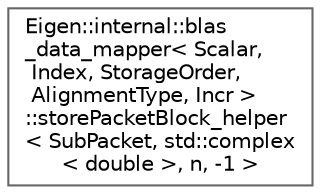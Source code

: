 digraph "Graphical Class Hierarchy"
{
 // LATEX_PDF_SIZE
  bgcolor="transparent";
  edge [fontname=Helvetica,fontsize=10,labelfontname=Helvetica,labelfontsize=10];
  node [fontname=Helvetica,fontsize=10,shape=box,height=0.2,width=0.4];
  rankdir="LR";
  Node0 [id="Node000000",label="Eigen::internal::blas\l_data_mapper\< Scalar,\l Index, StorageOrder,\l AlignmentType, Incr \>\l::storePacketBlock_helper\l\< SubPacket, std::complex\l\< double \>, n, -1 \>",height=0.2,width=0.4,color="grey40", fillcolor="white", style="filled",URL="$structEigen_1_1internal_1_1blas__data__mapper_1_1storePacketBlock__helper_3_01SubPacket_00_01std61c023d3b5fe7c32df8bc92c0658f9c9.html",tooltip=" "];
}

